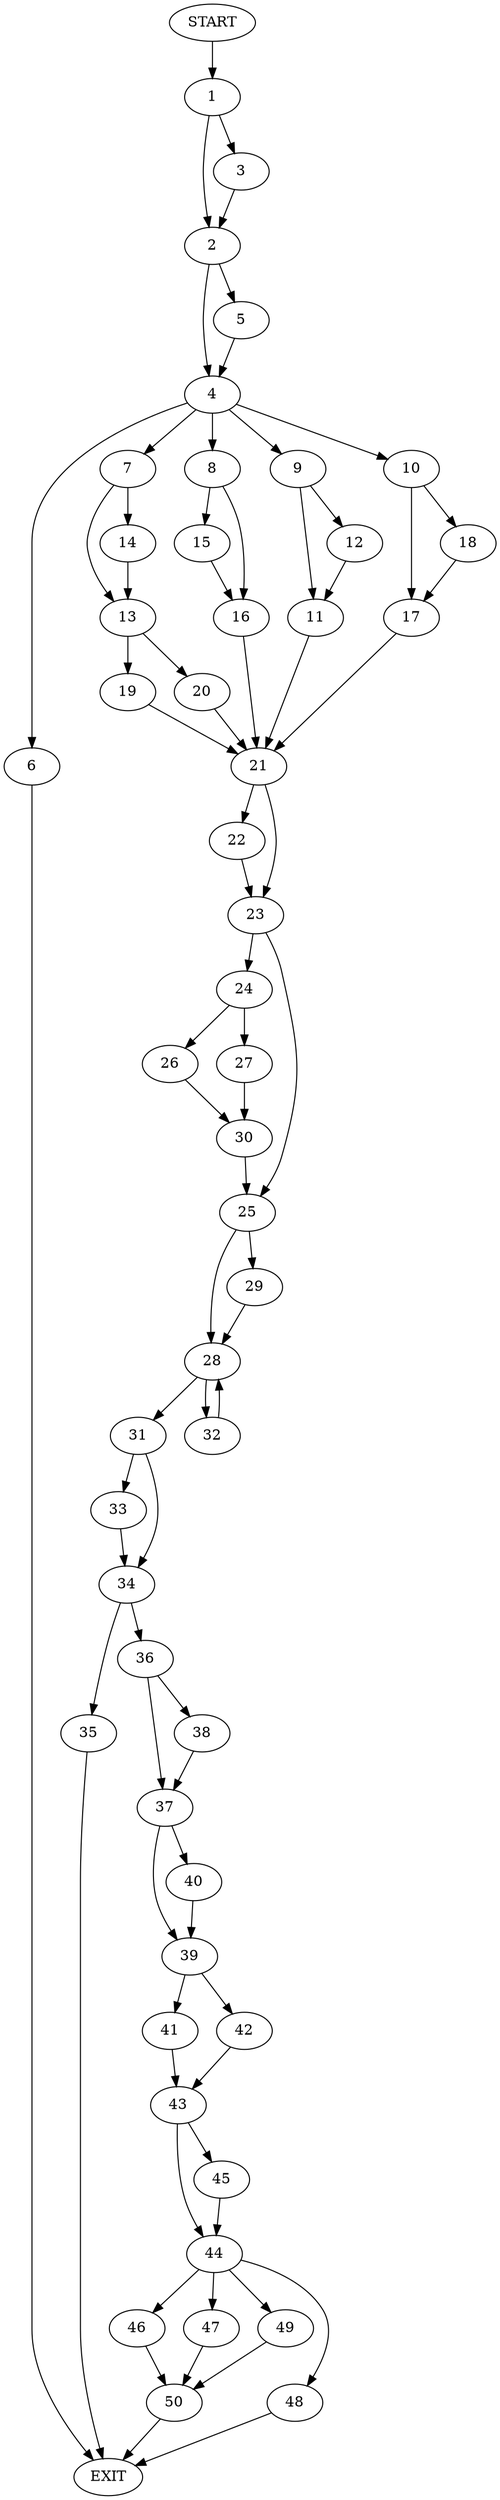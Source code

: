 digraph {
0 [label="START"]
51 [label="EXIT"]
0 -> 1
1 -> 2
1 -> 3
2 -> 4
2 -> 5
3 -> 2
4 -> 6
4 -> 7
4 -> 8
4 -> 9
4 -> 10
5 -> 4
6 -> 51
9 -> 11
9 -> 12
7 -> 13
7 -> 14
8 -> 15
8 -> 16
10 -> 17
10 -> 18
13 -> 19
13 -> 20
14 -> 13
20 -> 21
19 -> 21
21 -> 22
21 -> 23
15 -> 16
16 -> 21
17 -> 21
18 -> 17
11 -> 21
12 -> 11
22 -> 23
23 -> 24
23 -> 25
24 -> 26
24 -> 27
25 -> 28
25 -> 29
27 -> 30
26 -> 30
30 -> 25
28 -> 31
28 -> 32
29 -> 28
32 -> 28
31 -> 33
31 -> 34
33 -> 34
34 -> 35
34 -> 36
36 -> 37
36 -> 38
35 -> 51
38 -> 37
37 -> 39
37 -> 40
40 -> 39
39 -> 41
39 -> 42
42 -> 43
41 -> 43
43 -> 44
43 -> 45
44 -> 46
44 -> 47
44 -> 48
44 -> 49
45 -> 44
47 -> 50
46 -> 50
48 -> 51
49 -> 50
50 -> 51
}
